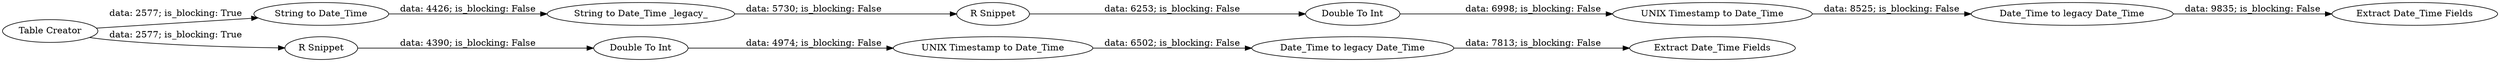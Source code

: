 digraph {
	"8288618331779278878_9" [label="String to Date_Time"]
	"8288618331779278878_4" [label="UNIX Timestamp to Date_Time"]
	"8288618331779278878_2" [label="Table Creator"]
	"8288618331779278878_7" [label="Date_Time to legacy Date_Time"]
	"8288618331779278878_13" [label="Extract Date_Time Fields"]
	"8288618331779278878_8" [label="Extract Date_Time Fields"]
	"8288618331779278878_6" [label="Double To Int"]
	"8288618331779278878_3" [label="R Snippet"]
	"8288618331779278878_15" [label="Double To Int"]
	"8288618331779278878_10" [label="R Snippet"]
	"8288618331779278878_12" [label="UNIX Timestamp to Date_Time"]
	"8288618331779278878_11" [label="String to Date_Time _legacy_"]
	"8288618331779278878_14" [label="Date_Time to legacy Date_Time"]
	"8288618331779278878_7" -> "8288618331779278878_8" [label="data: 7813; is_blocking: False"]
	"8288618331779278878_14" -> "8288618331779278878_13" [label="data: 9835; is_blocking: False"]
	"8288618331779278878_15" -> "8288618331779278878_12" [label="data: 6998; is_blocking: False"]
	"8288618331779278878_2" -> "8288618331779278878_3" [label="data: 2577; is_blocking: True"]
	"8288618331779278878_2" -> "8288618331779278878_9" [label="data: 2577; is_blocking: True"]
	"8288618331779278878_12" -> "8288618331779278878_14" [label="data: 8525; is_blocking: False"]
	"8288618331779278878_11" -> "8288618331779278878_10" [label="data: 5730; is_blocking: False"]
	"8288618331779278878_10" -> "8288618331779278878_15" [label="data: 6253; is_blocking: False"]
	"8288618331779278878_6" -> "8288618331779278878_4" [label="data: 4974; is_blocking: False"]
	"8288618331779278878_3" -> "8288618331779278878_6" [label="data: 4390; is_blocking: False"]
	"8288618331779278878_9" -> "8288618331779278878_11" [label="data: 4426; is_blocking: False"]
	"8288618331779278878_4" -> "8288618331779278878_7" [label="data: 6502; is_blocking: False"]
	rankdir=LR
}
